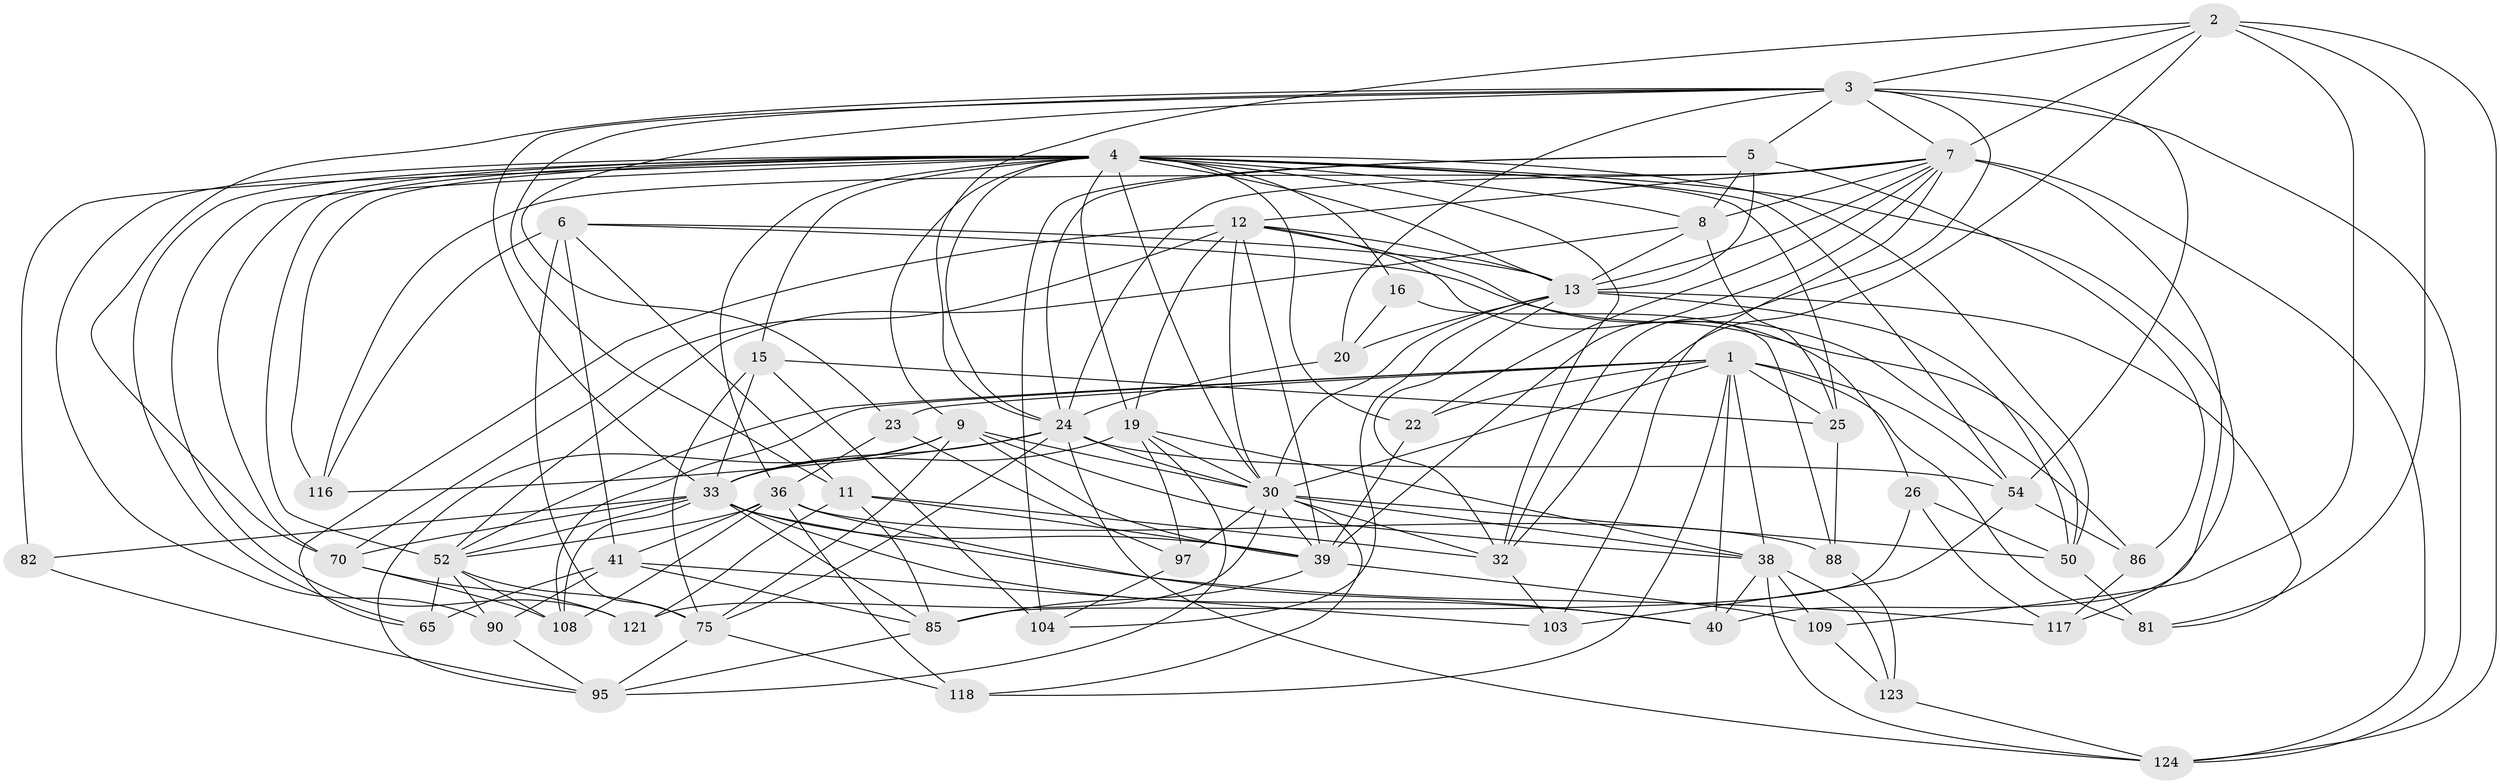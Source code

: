 // original degree distribution, {4: 1.0}
// Generated by graph-tools (version 1.1) at 2025/20/03/04/25 18:20:49]
// undirected, 53 vertices, 174 edges
graph export_dot {
graph [start="1"]
  node [color=gray90,style=filled];
  1 [super="+10+45+28"];
  2 [super="+31"];
  3 [super="+67+94+17"];
  4 [super="+14+57+37"];
  5 [super="+113"];
  6 [super="+58"];
  7 [super="+34+72"];
  8 [super="+105"];
  9 [super="+44"];
  11 [super="+48"];
  12 [super="+53+73"];
  13 [super="+87+47+29"];
  15 [super="+18"];
  16;
  19 [super="+42"];
  20;
  22;
  23;
  24 [super="+59"];
  25 [super="+98"];
  26;
  30 [super="+66+43+80"];
  32 [super="+112+84"];
  33 [super="+35+55+49"];
  36 [super="+51+64"];
  38 [super="+79+134+68"];
  39 [super="+62+46"];
  40 [super="+91"];
  41 [super="+63"];
  50 [super="+115"];
  52 [super="+77+56"];
  54 [super="+125"];
  65;
  70 [super="+122"];
  75 [super="+111+119"];
  81;
  82;
  85 [super="+128"];
  86;
  88;
  90;
  95 [super="+114"];
  97;
  103;
  104;
  108 [super="+130"];
  109;
  116;
  117;
  118;
  121;
  123;
  124 [super="+133"];
  1 -- 81;
  1 -- 38;
  1 -- 118;
  1 -- 40 [weight=2];
  1 -- 108;
  1 -- 30;
  1 -- 25;
  1 -- 23;
  1 -- 54;
  1 -- 52;
  1 -- 22;
  2 -- 32;
  2 -- 81;
  2 -- 3 [weight=2];
  2 -- 124;
  2 -- 109;
  2 -- 7;
  2 -- 24;
  3 -- 23;
  3 -- 70;
  3 -- 32;
  3 -- 5;
  3 -- 54;
  3 -- 33;
  3 -- 20;
  3 -- 7;
  3 -- 124;
  3 -- 11;
  4 -- 16 [weight=2];
  4 -- 9;
  4 -- 121;
  4 -- 25 [weight=2];
  4 -- 32 [weight=2];
  4 -- 65;
  4 -- 36;
  4 -- 13;
  4 -- 15;
  4 -- 50;
  4 -- 82 [weight=2];
  4 -- 116;
  4 -- 22;
  4 -- 54;
  4 -- 90;
  4 -- 70;
  4 -- 19;
  4 -- 117;
  4 -- 52;
  4 -- 24;
  4 -- 8;
  4 -- 30;
  5 -- 8;
  5 -- 86;
  5 -- 24;
  5 -- 13;
  5 -- 104;
  6 -- 50;
  6 -- 75;
  6 -- 41;
  6 -- 11;
  6 -- 116;
  6 -- 13;
  7 -- 116;
  7 -- 39;
  7 -- 22;
  7 -- 24;
  7 -- 40;
  7 -- 12;
  7 -- 8;
  7 -- 103;
  7 -- 124;
  7 -- 13;
  8 -- 25;
  8 -- 52;
  8 -- 13;
  9 -- 30 [weight=2];
  9 -- 39;
  9 -- 33;
  9 -- 38;
  9 -- 75;
  9 -- 95;
  11 -- 39;
  11 -- 32;
  11 -- 121;
  11 -- 85;
  12 -- 13;
  12 -- 65;
  12 -- 19 [weight=2];
  12 -- 39;
  12 -- 70;
  12 -- 26;
  12 -- 86;
  12 -- 30;
  13 -- 81;
  13 -- 20;
  13 -- 32;
  13 -- 104;
  13 -- 50;
  13 -- 30;
  15 -- 75 [weight=2];
  15 -- 104;
  15 -- 25;
  15 -- 33;
  16 -- 20;
  16 -- 88;
  19 -- 38;
  19 -- 97;
  19 -- 33;
  19 -- 30;
  19 -- 95;
  20 -- 24;
  22 -- 39;
  23 -- 97;
  23 -- 36;
  24 -- 116;
  24 -- 33;
  24 -- 75;
  24 -- 54;
  24 -- 124;
  24 -- 30 [weight=2];
  25 -- 88;
  26 -- 117;
  26 -- 85;
  26 -- 50;
  30 -- 121;
  30 -- 38;
  30 -- 39;
  30 -- 32;
  30 -- 97;
  30 -- 50;
  30 -- 118;
  32 -- 103;
  33 -- 52;
  33 -- 117;
  33 -- 82;
  33 -- 85;
  33 -- 39 [weight=2];
  33 -- 108;
  33 -- 40;
  33 -- 70;
  36 -- 41;
  36 -- 118;
  36 -- 52;
  36 -- 88;
  36 -- 108;
  36 -- 40;
  38 -- 109;
  38 -- 40;
  38 -- 123;
  38 -- 124;
  39 -- 85;
  39 -- 109;
  41 -- 65;
  41 -- 90;
  41 -- 103;
  41 -- 85;
  50 -- 81;
  52 -- 90;
  52 -- 65;
  52 -- 75;
  52 -- 108 [weight=2];
  54 -- 86;
  54 -- 103;
  70 -- 121;
  70 -- 108;
  75 -- 118;
  75 -- 95;
  82 -- 95;
  85 -- 95;
  86 -- 117;
  88 -- 123;
  90 -- 95;
  97 -- 104;
  109 -- 123;
  123 -- 124;
}
